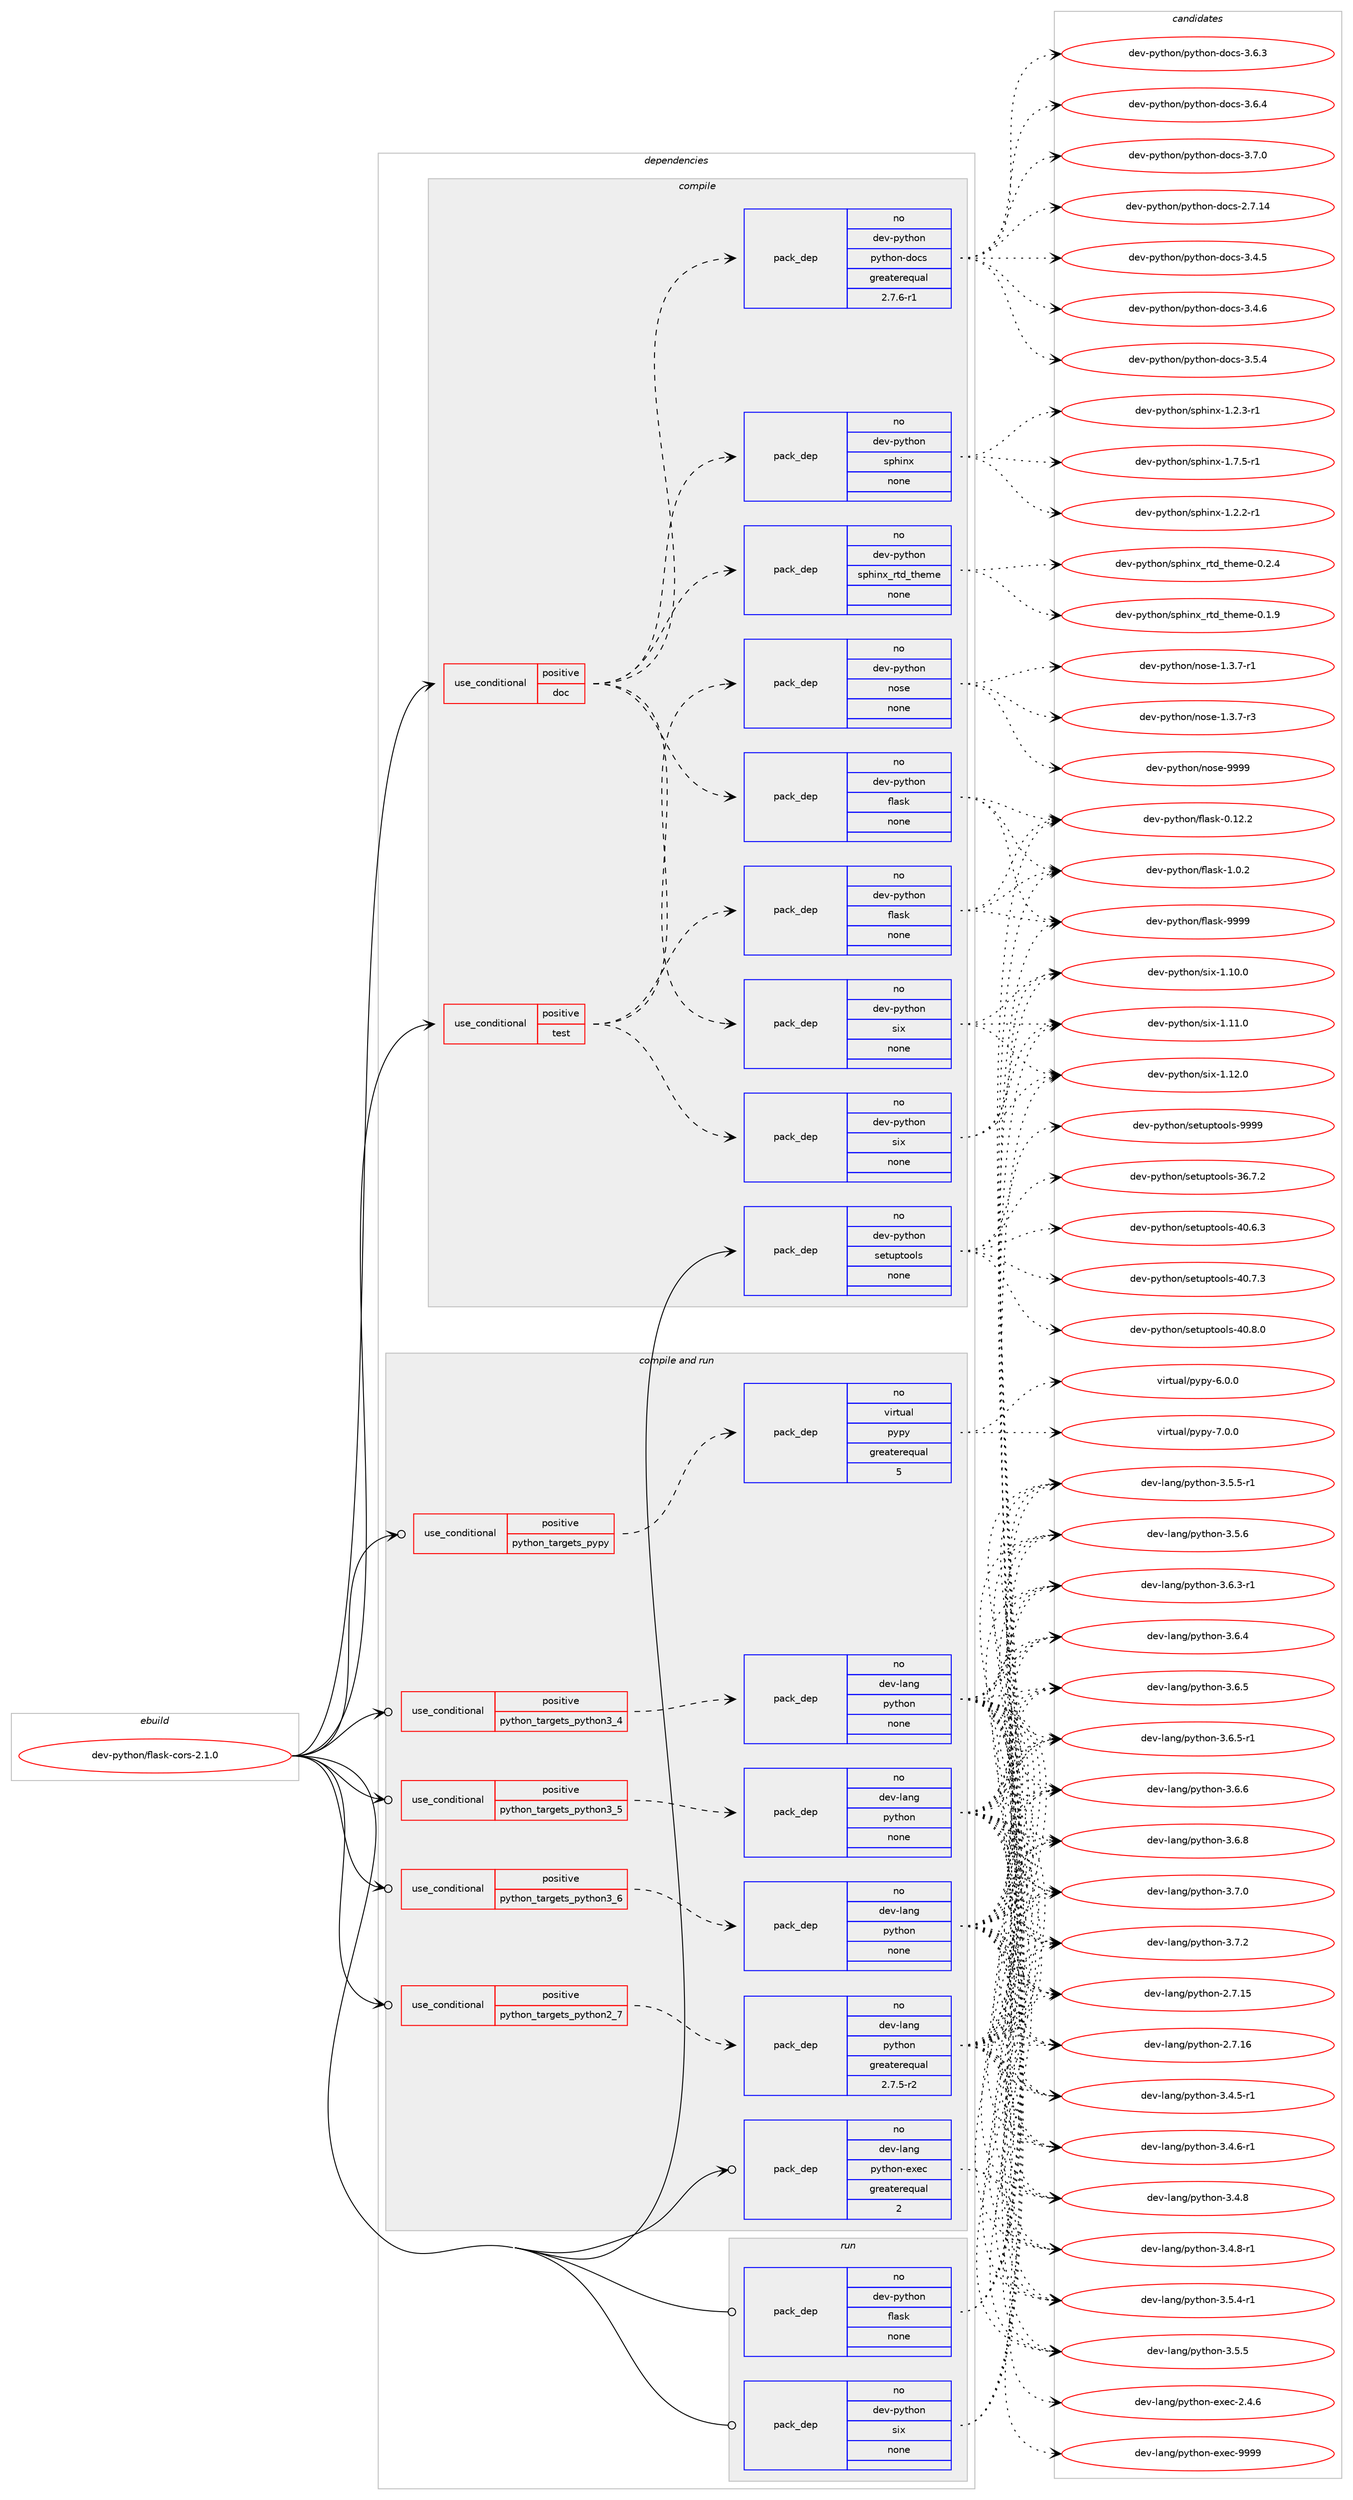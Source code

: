 digraph prolog {

# *************
# Graph options
# *************

newrank=true;
concentrate=true;
compound=true;
graph [rankdir=LR,fontname=Helvetica,fontsize=10,ranksep=1.5];#, ranksep=2.5, nodesep=0.2];
edge  [arrowhead=vee];
node  [fontname=Helvetica,fontsize=10];

# **********
# The ebuild
# **********

subgraph cluster_leftcol {
color=gray;
rank=same;
label=<<i>ebuild</i>>;
id [label="dev-python/flask-cors-2.1.0", color=red, width=4, href="../dev-python/flask-cors-2.1.0.svg"];
}

# ****************
# The dependencies
# ****************

subgraph cluster_midcol {
color=gray;
label=<<i>dependencies</i>>;
subgraph cluster_compile {
fillcolor="#eeeeee";
style=filled;
label=<<i>compile</i>>;
subgraph cond374366 {
dependency1409425 [label=<<TABLE BORDER="0" CELLBORDER="1" CELLSPACING="0" CELLPADDING="4"><TR><TD ROWSPAN="3" CELLPADDING="10">use_conditional</TD></TR><TR><TD>positive</TD></TR><TR><TD>doc</TD></TR></TABLE>>, shape=none, color=red];
subgraph pack1011800 {
dependency1409426 [label=<<TABLE BORDER="0" CELLBORDER="1" CELLSPACING="0" CELLPADDING="4" WIDTH="220"><TR><TD ROWSPAN="6" CELLPADDING="30">pack_dep</TD></TR><TR><TD WIDTH="110">no</TD></TR><TR><TD>dev-python</TD></TR><TR><TD>flask</TD></TR><TR><TD>none</TD></TR><TR><TD></TD></TR></TABLE>>, shape=none, color=blue];
}
dependency1409425:e -> dependency1409426:w [weight=20,style="dashed",arrowhead="vee"];
subgraph pack1011801 {
dependency1409427 [label=<<TABLE BORDER="0" CELLBORDER="1" CELLSPACING="0" CELLPADDING="4" WIDTH="220"><TR><TD ROWSPAN="6" CELLPADDING="30">pack_dep</TD></TR><TR><TD WIDTH="110">no</TD></TR><TR><TD>dev-python</TD></TR><TR><TD>six</TD></TR><TR><TD>none</TD></TR><TR><TD></TD></TR></TABLE>>, shape=none, color=blue];
}
dependency1409425:e -> dependency1409427:w [weight=20,style="dashed",arrowhead="vee"];
subgraph pack1011802 {
dependency1409428 [label=<<TABLE BORDER="0" CELLBORDER="1" CELLSPACING="0" CELLPADDING="4" WIDTH="220"><TR><TD ROWSPAN="6" CELLPADDING="30">pack_dep</TD></TR><TR><TD WIDTH="110">no</TD></TR><TR><TD>dev-python</TD></TR><TR><TD>sphinx</TD></TR><TR><TD>none</TD></TR><TR><TD></TD></TR></TABLE>>, shape=none, color=blue];
}
dependency1409425:e -> dependency1409428:w [weight=20,style="dashed",arrowhead="vee"];
subgraph pack1011803 {
dependency1409429 [label=<<TABLE BORDER="0" CELLBORDER="1" CELLSPACING="0" CELLPADDING="4" WIDTH="220"><TR><TD ROWSPAN="6" CELLPADDING="30">pack_dep</TD></TR><TR><TD WIDTH="110">no</TD></TR><TR><TD>dev-python</TD></TR><TR><TD>python-docs</TD></TR><TR><TD>greaterequal</TD></TR><TR><TD>2.7.6-r1</TD></TR></TABLE>>, shape=none, color=blue];
}
dependency1409425:e -> dependency1409429:w [weight=20,style="dashed",arrowhead="vee"];
subgraph pack1011804 {
dependency1409430 [label=<<TABLE BORDER="0" CELLBORDER="1" CELLSPACING="0" CELLPADDING="4" WIDTH="220"><TR><TD ROWSPAN="6" CELLPADDING="30">pack_dep</TD></TR><TR><TD WIDTH="110">no</TD></TR><TR><TD>dev-python</TD></TR><TR><TD>sphinx_rtd_theme</TD></TR><TR><TD>none</TD></TR><TR><TD></TD></TR></TABLE>>, shape=none, color=blue];
}
dependency1409425:e -> dependency1409430:w [weight=20,style="dashed",arrowhead="vee"];
}
id:e -> dependency1409425:w [weight=20,style="solid",arrowhead="vee"];
subgraph cond374367 {
dependency1409431 [label=<<TABLE BORDER="0" CELLBORDER="1" CELLSPACING="0" CELLPADDING="4"><TR><TD ROWSPAN="3" CELLPADDING="10">use_conditional</TD></TR><TR><TD>positive</TD></TR><TR><TD>test</TD></TR></TABLE>>, shape=none, color=red];
subgraph pack1011805 {
dependency1409432 [label=<<TABLE BORDER="0" CELLBORDER="1" CELLSPACING="0" CELLPADDING="4" WIDTH="220"><TR><TD ROWSPAN="6" CELLPADDING="30">pack_dep</TD></TR><TR><TD WIDTH="110">no</TD></TR><TR><TD>dev-python</TD></TR><TR><TD>flask</TD></TR><TR><TD>none</TD></TR><TR><TD></TD></TR></TABLE>>, shape=none, color=blue];
}
dependency1409431:e -> dependency1409432:w [weight=20,style="dashed",arrowhead="vee"];
subgraph pack1011806 {
dependency1409433 [label=<<TABLE BORDER="0" CELLBORDER="1" CELLSPACING="0" CELLPADDING="4" WIDTH="220"><TR><TD ROWSPAN="6" CELLPADDING="30">pack_dep</TD></TR><TR><TD WIDTH="110">no</TD></TR><TR><TD>dev-python</TD></TR><TR><TD>six</TD></TR><TR><TD>none</TD></TR><TR><TD></TD></TR></TABLE>>, shape=none, color=blue];
}
dependency1409431:e -> dependency1409433:w [weight=20,style="dashed",arrowhead="vee"];
subgraph pack1011807 {
dependency1409434 [label=<<TABLE BORDER="0" CELLBORDER="1" CELLSPACING="0" CELLPADDING="4" WIDTH="220"><TR><TD ROWSPAN="6" CELLPADDING="30">pack_dep</TD></TR><TR><TD WIDTH="110">no</TD></TR><TR><TD>dev-python</TD></TR><TR><TD>nose</TD></TR><TR><TD>none</TD></TR><TR><TD></TD></TR></TABLE>>, shape=none, color=blue];
}
dependency1409431:e -> dependency1409434:w [weight=20,style="dashed",arrowhead="vee"];
}
id:e -> dependency1409431:w [weight=20,style="solid",arrowhead="vee"];
subgraph pack1011808 {
dependency1409435 [label=<<TABLE BORDER="0" CELLBORDER="1" CELLSPACING="0" CELLPADDING="4" WIDTH="220"><TR><TD ROWSPAN="6" CELLPADDING="30">pack_dep</TD></TR><TR><TD WIDTH="110">no</TD></TR><TR><TD>dev-python</TD></TR><TR><TD>setuptools</TD></TR><TR><TD>none</TD></TR><TR><TD></TD></TR></TABLE>>, shape=none, color=blue];
}
id:e -> dependency1409435:w [weight=20,style="solid",arrowhead="vee"];
}
subgraph cluster_compileandrun {
fillcolor="#eeeeee";
style=filled;
label=<<i>compile and run</i>>;
subgraph cond374368 {
dependency1409436 [label=<<TABLE BORDER="0" CELLBORDER="1" CELLSPACING="0" CELLPADDING="4"><TR><TD ROWSPAN="3" CELLPADDING="10">use_conditional</TD></TR><TR><TD>positive</TD></TR><TR><TD>python_targets_pypy</TD></TR></TABLE>>, shape=none, color=red];
subgraph pack1011809 {
dependency1409437 [label=<<TABLE BORDER="0" CELLBORDER="1" CELLSPACING="0" CELLPADDING="4" WIDTH="220"><TR><TD ROWSPAN="6" CELLPADDING="30">pack_dep</TD></TR><TR><TD WIDTH="110">no</TD></TR><TR><TD>virtual</TD></TR><TR><TD>pypy</TD></TR><TR><TD>greaterequal</TD></TR><TR><TD>5</TD></TR></TABLE>>, shape=none, color=blue];
}
dependency1409436:e -> dependency1409437:w [weight=20,style="dashed",arrowhead="vee"];
}
id:e -> dependency1409436:w [weight=20,style="solid",arrowhead="odotvee"];
subgraph cond374369 {
dependency1409438 [label=<<TABLE BORDER="0" CELLBORDER="1" CELLSPACING="0" CELLPADDING="4"><TR><TD ROWSPAN="3" CELLPADDING="10">use_conditional</TD></TR><TR><TD>positive</TD></TR><TR><TD>python_targets_python2_7</TD></TR></TABLE>>, shape=none, color=red];
subgraph pack1011810 {
dependency1409439 [label=<<TABLE BORDER="0" CELLBORDER="1" CELLSPACING="0" CELLPADDING="4" WIDTH="220"><TR><TD ROWSPAN="6" CELLPADDING="30">pack_dep</TD></TR><TR><TD WIDTH="110">no</TD></TR><TR><TD>dev-lang</TD></TR><TR><TD>python</TD></TR><TR><TD>greaterequal</TD></TR><TR><TD>2.7.5-r2</TD></TR></TABLE>>, shape=none, color=blue];
}
dependency1409438:e -> dependency1409439:w [weight=20,style="dashed",arrowhead="vee"];
}
id:e -> dependency1409438:w [weight=20,style="solid",arrowhead="odotvee"];
subgraph cond374370 {
dependency1409440 [label=<<TABLE BORDER="0" CELLBORDER="1" CELLSPACING="0" CELLPADDING="4"><TR><TD ROWSPAN="3" CELLPADDING="10">use_conditional</TD></TR><TR><TD>positive</TD></TR><TR><TD>python_targets_python3_4</TD></TR></TABLE>>, shape=none, color=red];
subgraph pack1011811 {
dependency1409441 [label=<<TABLE BORDER="0" CELLBORDER="1" CELLSPACING="0" CELLPADDING="4" WIDTH="220"><TR><TD ROWSPAN="6" CELLPADDING="30">pack_dep</TD></TR><TR><TD WIDTH="110">no</TD></TR><TR><TD>dev-lang</TD></TR><TR><TD>python</TD></TR><TR><TD>none</TD></TR><TR><TD></TD></TR></TABLE>>, shape=none, color=blue];
}
dependency1409440:e -> dependency1409441:w [weight=20,style="dashed",arrowhead="vee"];
}
id:e -> dependency1409440:w [weight=20,style="solid",arrowhead="odotvee"];
subgraph cond374371 {
dependency1409442 [label=<<TABLE BORDER="0" CELLBORDER="1" CELLSPACING="0" CELLPADDING="4"><TR><TD ROWSPAN="3" CELLPADDING="10">use_conditional</TD></TR><TR><TD>positive</TD></TR><TR><TD>python_targets_python3_5</TD></TR></TABLE>>, shape=none, color=red];
subgraph pack1011812 {
dependency1409443 [label=<<TABLE BORDER="0" CELLBORDER="1" CELLSPACING="0" CELLPADDING="4" WIDTH="220"><TR><TD ROWSPAN="6" CELLPADDING="30">pack_dep</TD></TR><TR><TD WIDTH="110">no</TD></TR><TR><TD>dev-lang</TD></TR><TR><TD>python</TD></TR><TR><TD>none</TD></TR><TR><TD></TD></TR></TABLE>>, shape=none, color=blue];
}
dependency1409442:e -> dependency1409443:w [weight=20,style="dashed",arrowhead="vee"];
}
id:e -> dependency1409442:w [weight=20,style="solid",arrowhead="odotvee"];
subgraph cond374372 {
dependency1409444 [label=<<TABLE BORDER="0" CELLBORDER="1" CELLSPACING="0" CELLPADDING="4"><TR><TD ROWSPAN="3" CELLPADDING="10">use_conditional</TD></TR><TR><TD>positive</TD></TR><TR><TD>python_targets_python3_6</TD></TR></TABLE>>, shape=none, color=red];
subgraph pack1011813 {
dependency1409445 [label=<<TABLE BORDER="0" CELLBORDER="1" CELLSPACING="0" CELLPADDING="4" WIDTH="220"><TR><TD ROWSPAN="6" CELLPADDING="30">pack_dep</TD></TR><TR><TD WIDTH="110">no</TD></TR><TR><TD>dev-lang</TD></TR><TR><TD>python</TD></TR><TR><TD>none</TD></TR><TR><TD></TD></TR></TABLE>>, shape=none, color=blue];
}
dependency1409444:e -> dependency1409445:w [weight=20,style="dashed",arrowhead="vee"];
}
id:e -> dependency1409444:w [weight=20,style="solid",arrowhead="odotvee"];
subgraph pack1011814 {
dependency1409446 [label=<<TABLE BORDER="0" CELLBORDER="1" CELLSPACING="0" CELLPADDING="4" WIDTH="220"><TR><TD ROWSPAN="6" CELLPADDING="30">pack_dep</TD></TR><TR><TD WIDTH="110">no</TD></TR><TR><TD>dev-lang</TD></TR><TR><TD>python-exec</TD></TR><TR><TD>greaterequal</TD></TR><TR><TD>2</TD></TR></TABLE>>, shape=none, color=blue];
}
id:e -> dependency1409446:w [weight=20,style="solid",arrowhead="odotvee"];
}
subgraph cluster_run {
fillcolor="#eeeeee";
style=filled;
label=<<i>run</i>>;
subgraph pack1011815 {
dependency1409447 [label=<<TABLE BORDER="0" CELLBORDER="1" CELLSPACING="0" CELLPADDING="4" WIDTH="220"><TR><TD ROWSPAN="6" CELLPADDING="30">pack_dep</TD></TR><TR><TD WIDTH="110">no</TD></TR><TR><TD>dev-python</TD></TR><TR><TD>flask</TD></TR><TR><TD>none</TD></TR><TR><TD></TD></TR></TABLE>>, shape=none, color=blue];
}
id:e -> dependency1409447:w [weight=20,style="solid",arrowhead="odot"];
subgraph pack1011816 {
dependency1409448 [label=<<TABLE BORDER="0" CELLBORDER="1" CELLSPACING="0" CELLPADDING="4" WIDTH="220"><TR><TD ROWSPAN="6" CELLPADDING="30">pack_dep</TD></TR><TR><TD WIDTH="110">no</TD></TR><TR><TD>dev-python</TD></TR><TR><TD>six</TD></TR><TR><TD>none</TD></TR><TR><TD></TD></TR></TABLE>>, shape=none, color=blue];
}
id:e -> dependency1409448:w [weight=20,style="solid",arrowhead="odot"];
}
}

# **************
# The candidates
# **************

subgraph cluster_choices {
rank=same;
color=gray;
label=<<i>candidates</i>>;

subgraph choice1011800 {
color=black;
nodesep=1;
choice10010111845112121116104111110471021089711510745484649504650 [label="dev-python/flask-0.12.2", color=red, width=4,href="../dev-python/flask-0.12.2.svg"];
choice100101118451121211161041111104710210897115107454946484650 [label="dev-python/flask-1.0.2", color=red, width=4,href="../dev-python/flask-1.0.2.svg"];
choice1001011184511212111610411111047102108971151074557575757 [label="dev-python/flask-9999", color=red, width=4,href="../dev-python/flask-9999.svg"];
dependency1409426:e -> choice10010111845112121116104111110471021089711510745484649504650:w [style=dotted,weight="100"];
dependency1409426:e -> choice100101118451121211161041111104710210897115107454946484650:w [style=dotted,weight="100"];
dependency1409426:e -> choice1001011184511212111610411111047102108971151074557575757:w [style=dotted,weight="100"];
}
subgraph choice1011801 {
color=black;
nodesep=1;
choice100101118451121211161041111104711510512045494649484648 [label="dev-python/six-1.10.0", color=red, width=4,href="../dev-python/six-1.10.0.svg"];
choice100101118451121211161041111104711510512045494649494648 [label="dev-python/six-1.11.0", color=red, width=4,href="../dev-python/six-1.11.0.svg"];
choice100101118451121211161041111104711510512045494649504648 [label="dev-python/six-1.12.0", color=red, width=4,href="../dev-python/six-1.12.0.svg"];
dependency1409427:e -> choice100101118451121211161041111104711510512045494649484648:w [style=dotted,weight="100"];
dependency1409427:e -> choice100101118451121211161041111104711510512045494649494648:w [style=dotted,weight="100"];
dependency1409427:e -> choice100101118451121211161041111104711510512045494649504648:w [style=dotted,weight="100"];
}
subgraph choice1011802 {
color=black;
nodesep=1;
choice10010111845112121116104111110471151121041051101204549465046504511449 [label="dev-python/sphinx-1.2.2-r1", color=red, width=4,href="../dev-python/sphinx-1.2.2-r1.svg"];
choice10010111845112121116104111110471151121041051101204549465046514511449 [label="dev-python/sphinx-1.2.3-r1", color=red, width=4,href="../dev-python/sphinx-1.2.3-r1.svg"];
choice10010111845112121116104111110471151121041051101204549465546534511449 [label="dev-python/sphinx-1.7.5-r1", color=red, width=4,href="../dev-python/sphinx-1.7.5-r1.svg"];
dependency1409428:e -> choice10010111845112121116104111110471151121041051101204549465046504511449:w [style=dotted,weight="100"];
dependency1409428:e -> choice10010111845112121116104111110471151121041051101204549465046514511449:w [style=dotted,weight="100"];
dependency1409428:e -> choice10010111845112121116104111110471151121041051101204549465546534511449:w [style=dotted,weight="100"];
}
subgraph choice1011803 {
color=black;
nodesep=1;
choice1001011184511212111610411111047112121116104111110451001119911545504655464952 [label="dev-python/python-docs-2.7.14", color=red, width=4,href="../dev-python/python-docs-2.7.14.svg"];
choice10010111845112121116104111110471121211161041111104510011199115455146524653 [label="dev-python/python-docs-3.4.5", color=red, width=4,href="../dev-python/python-docs-3.4.5.svg"];
choice10010111845112121116104111110471121211161041111104510011199115455146524654 [label="dev-python/python-docs-3.4.6", color=red, width=4,href="../dev-python/python-docs-3.4.6.svg"];
choice10010111845112121116104111110471121211161041111104510011199115455146534652 [label="dev-python/python-docs-3.5.4", color=red, width=4,href="../dev-python/python-docs-3.5.4.svg"];
choice10010111845112121116104111110471121211161041111104510011199115455146544651 [label="dev-python/python-docs-3.6.3", color=red, width=4,href="../dev-python/python-docs-3.6.3.svg"];
choice10010111845112121116104111110471121211161041111104510011199115455146544652 [label="dev-python/python-docs-3.6.4", color=red, width=4,href="../dev-python/python-docs-3.6.4.svg"];
choice10010111845112121116104111110471121211161041111104510011199115455146554648 [label="dev-python/python-docs-3.7.0", color=red, width=4,href="../dev-python/python-docs-3.7.0.svg"];
dependency1409429:e -> choice1001011184511212111610411111047112121116104111110451001119911545504655464952:w [style=dotted,weight="100"];
dependency1409429:e -> choice10010111845112121116104111110471121211161041111104510011199115455146524653:w [style=dotted,weight="100"];
dependency1409429:e -> choice10010111845112121116104111110471121211161041111104510011199115455146524654:w [style=dotted,weight="100"];
dependency1409429:e -> choice10010111845112121116104111110471121211161041111104510011199115455146534652:w [style=dotted,weight="100"];
dependency1409429:e -> choice10010111845112121116104111110471121211161041111104510011199115455146544651:w [style=dotted,weight="100"];
dependency1409429:e -> choice10010111845112121116104111110471121211161041111104510011199115455146544652:w [style=dotted,weight="100"];
dependency1409429:e -> choice10010111845112121116104111110471121211161041111104510011199115455146554648:w [style=dotted,weight="100"];
}
subgraph choice1011804 {
color=black;
nodesep=1;
choice10010111845112121116104111110471151121041051101209511411610095116104101109101454846494657 [label="dev-python/sphinx_rtd_theme-0.1.9", color=red, width=4,href="../dev-python/sphinx_rtd_theme-0.1.9.svg"];
choice10010111845112121116104111110471151121041051101209511411610095116104101109101454846504652 [label="dev-python/sphinx_rtd_theme-0.2.4", color=red, width=4,href="../dev-python/sphinx_rtd_theme-0.2.4.svg"];
dependency1409430:e -> choice10010111845112121116104111110471151121041051101209511411610095116104101109101454846494657:w [style=dotted,weight="100"];
dependency1409430:e -> choice10010111845112121116104111110471151121041051101209511411610095116104101109101454846504652:w [style=dotted,weight="100"];
}
subgraph choice1011805 {
color=black;
nodesep=1;
choice10010111845112121116104111110471021089711510745484649504650 [label="dev-python/flask-0.12.2", color=red, width=4,href="../dev-python/flask-0.12.2.svg"];
choice100101118451121211161041111104710210897115107454946484650 [label="dev-python/flask-1.0.2", color=red, width=4,href="../dev-python/flask-1.0.2.svg"];
choice1001011184511212111610411111047102108971151074557575757 [label="dev-python/flask-9999", color=red, width=4,href="../dev-python/flask-9999.svg"];
dependency1409432:e -> choice10010111845112121116104111110471021089711510745484649504650:w [style=dotted,weight="100"];
dependency1409432:e -> choice100101118451121211161041111104710210897115107454946484650:w [style=dotted,weight="100"];
dependency1409432:e -> choice1001011184511212111610411111047102108971151074557575757:w [style=dotted,weight="100"];
}
subgraph choice1011806 {
color=black;
nodesep=1;
choice100101118451121211161041111104711510512045494649484648 [label="dev-python/six-1.10.0", color=red, width=4,href="../dev-python/six-1.10.0.svg"];
choice100101118451121211161041111104711510512045494649494648 [label="dev-python/six-1.11.0", color=red, width=4,href="../dev-python/six-1.11.0.svg"];
choice100101118451121211161041111104711510512045494649504648 [label="dev-python/six-1.12.0", color=red, width=4,href="../dev-python/six-1.12.0.svg"];
dependency1409433:e -> choice100101118451121211161041111104711510512045494649484648:w [style=dotted,weight="100"];
dependency1409433:e -> choice100101118451121211161041111104711510512045494649494648:w [style=dotted,weight="100"];
dependency1409433:e -> choice100101118451121211161041111104711510512045494649504648:w [style=dotted,weight="100"];
}
subgraph choice1011807 {
color=black;
nodesep=1;
choice10010111845112121116104111110471101111151014549465146554511449 [label="dev-python/nose-1.3.7-r1", color=red, width=4,href="../dev-python/nose-1.3.7-r1.svg"];
choice10010111845112121116104111110471101111151014549465146554511451 [label="dev-python/nose-1.3.7-r3", color=red, width=4,href="../dev-python/nose-1.3.7-r3.svg"];
choice10010111845112121116104111110471101111151014557575757 [label="dev-python/nose-9999", color=red, width=4,href="../dev-python/nose-9999.svg"];
dependency1409434:e -> choice10010111845112121116104111110471101111151014549465146554511449:w [style=dotted,weight="100"];
dependency1409434:e -> choice10010111845112121116104111110471101111151014549465146554511451:w [style=dotted,weight="100"];
dependency1409434:e -> choice10010111845112121116104111110471101111151014557575757:w [style=dotted,weight="100"];
}
subgraph choice1011808 {
color=black;
nodesep=1;
choice100101118451121211161041111104711510111611711211611111110811545515446554650 [label="dev-python/setuptools-36.7.2", color=red, width=4,href="../dev-python/setuptools-36.7.2.svg"];
choice100101118451121211161041111104711510111611711211611111110811545524846544651 [label="dev-python/setuptools-40.6.3", color=red, width=4,href="../dev-python/setuptools-40.6.3.svg"];
choice100101118451121211161041111104711510111611711211611111110811545524846554651 [label="dev-python/setuptools-40.7.3", color=red, width=4,href="../dev-python/setuptools-40.7.3.svg"];
choice100101118451121211161041111104711510111611711211611111110811545524846564648 [label="dev-python/setuptools-40.8.0", color=red, width=4,href="../dev-python/setuptools-40.8.0.svg"];
choice10010111845112121116104111110471151011161171121161111111081154557575757 [label="dev-python/setuptools-9999", color=red, width=4,href="../dev-python/setuptools-9999.svg"];
dependency1409435:e -> choice100101118451121211161041111104711510111611711211611111110811545515446554650:w [style=dotted,weight="100"];
dependency1409435:e -> choice100101118451121211161041111104711510111611711211611111110811545524846544651:w [style=dotted,weight="100"];
dependency1409435:e -> choice100101118451121211161041111104711510111611711211611111110811545524846554651:w [style=dotted,weight="100"];
dependency1409435:e -> choice100101118451121211161041111104711510111611711211611111110811545524846564648:w [style=dotted,weight="100"];
dependency1409435:e -> choice10010111845112121116104111110471151011161171121161111111081154557575757:w [style=dotted,weight="100"];
}
subgraph choice1011809 {
color=black;
nodesep=1;
choice1181051141161179710847112121112121455446484648 [label="virtual/pypy-6.0.0", color=red, width=4,href="../virtual/pypy-6.0.0.svg"];
choice1181051141161179710847112121112121455546484648 [label="virtual/pypy-7.0.0", color=red, width=4,href="../virtual/pypy-7.0.0.svg"];
dependency1409437:e -> choice1181051141161179710847112121112121455446484648:w [style=dotted,weight="100"];
dependency1409437:e -> choice1181051141161179710847112121112121455546484648:w [style=dotted,weight="100"];
}
subgraph choice1011810 {
color=black;
nodesep=1;
choice10010111845108971101034711212111610411111045504655464953 [label="dev-lang/python-2.7.15", color=red, width=4,href="../dev-lang/python-2.7.15.svg"];
choice10010111845108971101034711212111610411111045504655464954 [label="dev-lang/python-2.7.16", color=red, width=4,href="../dev-lang/python-2.7.16.svg"];
choice1001011184510897110103471121211161041111104551465246534511449 [label="dev-lang/python-3.4.5-r1", color=red, width=4,href="../dev-lang/python-3.4.5-r1.svg"];
choice1001011184510897110103471121211161041111104551465246544511449 [label="dev-lang/python-3.4.6-r1", color=red, width=4,href="../dev-lang/python-3.4.6-r1.svg"];
choice100101118451089711010347112121116104111110455146524656 [label="dev-lang/python-3.4.8", color=red, width=4,href="../dev-lang/python-3.4.8.svg"];
choice1001011184510897110103471121211161041111104551465246564511449 [label="dev-lang/python-3.4.8-r1", color=red, width=4,href="../dev-lang/python-3.4.8-r1.svg"];
choice1001011184510897110103471121211161041111104551465346524511449 [label="dev-lang/python-3.5.4-r1", color=red, width=4,href="../dev-lang/python-3.5.4-r1.svg"];
choice100101118451089711010347112121116104111110455146534653 [label="dev-lang/python-3.5.5", color=red, width=4,href="../dev-lang/python-3.5.5.svg"];
choice1001011184510897110103471121211161041111104551465346534511449 [label="dev-lang/python-3.5.5-r1", color=red, width=4,href="../dev-lang/python-3.5.5-r1.svg"];
choice100101118451089711010347112121116104111110455146534654 [label="dev-lang/python-3.5.6", color=red, width=4,href="../dev-lang/python-3.5.6.svg"];
choice1001011184510897110103471121211161041111104551465446514511449 [label="dev-lang/python-3.6.3-r1", color=red, width=4,href="../dev-lang/python-3.6.3-r1.svg"];
choice100101118451089711010347112121116104111110455146544652 [label="dev-lang/python-3.6.4", color=red, width=4,href="../dev-lang/python-3.6.4.svg"];
choice100101118451089711010347112121116104111110455146544653 [label="dev-lang/python-3.6.5", color=red, width=4,href="../dev-lang/python-3.6.5.svg"];
choice1001011184510897110103471121211161041111104551465446534511449 [label="dev-lang/python-3.6.5-r1", color=red, width=4,href="../dev-lang/python-3.6.5-r1.svg"];
choice100101118451089711010347112121116104111110455146544654 [label="dev-lang/python-3.6.6", color=red, width=4,href="../dev-lang/python-3.6.6.svg"];
choice100101118451089711010347112121116104111110455146544656 [label="dev-lang/python-3.6.8", color=red, width=4,href="../dev-lang/python-3.6.8.svg"];
choice100101118451089711010347112121116104111110455146554648 [label="dev-lang/python-3.7.0", color=red, width=4,href="../dev-lang/python-3.7.0.svg"];
choice100101118451089711010347112121116104111110455146554650 [label="dev-lang/python-3.7.2", color=red, width=4,href="../dev-lang/python-3.7.2.svg"];
dependency1409439:e -> choice10010111845108971101034711212111610411111045504655464953:w [style=dotted,weight="100"];
dependency1409439:e -> choice10010111845108971101034711212111610411111045504655464954:w [style=dotted,weight="100"];
dependency1409439:e -> choice1001011184510897110103471121211161041111104551465246534511449:w [style=dotted,weight="100"];
dependency1409439:e -> choice1001011184510897110103471121211161041111104551465246544511449:w [style=dotted,weight="100"];
dependency1409439:e -> choice100101118451089711010347112121116104111110455146524656:w [style=dotted,weight="100"];
dependency1409439:e -> choice1001011184510897110103471121211161041111104551465246564511449:w [style=dotted,weight="100"];
dependency1409439:e -> choice1001011184510897110103471121211161041111104551465346524511449:w [style=dotted,weight="100"];
dependency1409439:e -> choice100101118451089711010347112121116104111110455146534653:w [style=dotted,weight="100"];
dependency1409439:e -> choice1001011184510897110103471121211161041111104551465346534511449:w [style=dotted,weight="100"];
dependency1409439:e -> choice100101118451089711010347112121116104111110455146534654:w [style=dotted,weight="100"];
dependency1409439:e -> choice1001011184510897110103471121211161041111104551465446514511449:w [style=dotted,weight="100"];
dependency1409439:e -> choice100101118451089711010347112121116104111110455146544652:w [style=dotted,weight="100"];
dependency1409439:e -> choice100101118451089711010347112121116104111110455146544653:w [style=dotted,weight="100"];
dependency1409439:e -> choice1001011184510897110103471121211161041111104551465446534511449:w [style=dotted,weight="100"];
dependency1409439:e -> choice100101118451089711010347112121116104111110455146544654:w [style=dotted,weight="100"];
dependency1409439:e -> choice100101118451089711010347112121116104111110455146544656:w [style=dotted,weight="100"];
dependency1409439:e -> choice100101118451089711010347112121116104111110455146554648:w [style=dotted,weight="100"];
dependency1409439:e -> choice100101118451089711010347112121116104111110455146554650:w [style=dotted,weight="100"];
}
subgraph choice1011811 {
color=black;
nodesep=1;
choice10010111845108971101034711212111610411111045504655464953 [label="dev-lang/python-2.7.15", color=red, width=4,href="../dev-lang/python-2.7.15.svg"];
choice10010111845108971101034711212111610411111045504655464954 [label="dev-lang/python-2.7.16", color=red, width=4,href="../dev-lang/python-2.7.16.svg"];
choice1001011184510897110103471121211161041111104551465246534511449 [label="dev-lang/python-3.4.5-r1", color=red, width=4,href="../dev-lang/python-3.4.5-r1.svg"];
choice1001011184510897110103471121211161041111104551465246544511449 [label="dev-lang/python-3.4.6-r1", color=red, width=4,href="../dev-lang/python-3.4.6-r1.svg"];
choice100101118451089711010347112121116104111110455146524656 [label="dev-lang/python-3.4.8", color=red, width=4,href="../dev-lang/python-3.4.8.svg"];
choice1001011184510897110103471121211161041111104551465246564511449 [label="dev-lang/python-3.4.8-r1", color=red, width=4,href="../dev-lang/python-3.4.8-r1.svg"];
choice1001011184510897110103471121211161041111104551465346524511449 [label="dev-lang/python-3.5.4-r1", color=red, width=4,href="../dev-lang/python-3.5.4-r1.svg"];
choice100101118451089711010347112121116104111110455146534653 [label="dev-lang/python-3.5.5", color=red, width=4,href="../dev-lang/python-3.5.5.svg"];
choice1001011184510897110103471121211161041111104551465346534511449 [label="dev-lang/python-3.5.5-r1", color=red, width=4,href="../dev-lang/python-3.5.5-r1.svg"];
choice100101118451089711010347112121116104111110455146534654 [label="dev-lang/python-3.5.6", color=red, width=4,href="../dev-lang/python-3.5.6.svg"];
choice1001011184510897110103471121211161041111104551465446514511449 [label="dev-lang/python-3.6.3-r1", color=red, width=4,href="../dev-lang/python-3.6.3-r1.svg"];
choice100101118451089711010347112121116104111110455146544652 [label="dev-lang/python-3.6.4", color=red, width=4,href="../dev-lang/python-3.6.4.svg"];
choice100101118451089711010347112121116104111110455146544653 [label="dev-lang/python-3.6.5", color=red, width=4,href="../dev-lang/python-3.6.5.svg"];
choice1001011184510897110103471121211161041111104551465446534511449 [label="dev-lang/python-3.6.5-r1", color=red, width=4,href="../dev-lang/python-3.6.5-r1.svg"];
choice100101118451089711010347112121116104111110455146544654 [label="dev-lang/python-3.6.6", color=red, width=4,href="../dev-lang/python-3.6.6.svg"];
choice100101118451089711010347112121116104111110455146544656 [label="dev-lang/python-3.6.8", color=red, width=4,href="../dev-lang/python-3.6.8.svg"];
choice100101118451089711010347112121116104111110455146554648 [label="dev-lang/python-3.7.0", color=red, width=4,href="../dev-lang/python-3.7.0.svg"];
choice100101118451089711010347112121116104111110455146554650 [label="dev-lang/python-3.7.2", color=red, width=4,href="../dev-lang/python-3.7.2.svg"];
dependency1409441:e -> choice10010111845108971101034711212111610411111045504655464953:w [style=dotted,weight="100"];
dependency1409441:e -> choice10010111845108971101034711212111610411111045504655464954:w [style=dotted,weight="100"];
dependency1409441:e -> choice1001011184510897110103471121211161041111104551465246534511449:w [style=dotted,weight="100"];
dependency1409441:e -> choice1001011184510897110103471121211161041111104551465246544511449:w [style=dotted,weight="100"];
dependency1409441:e -> choice100101118451089711010347112121116104111110455146524656:w [style=dotted,weight="100"];
dependency1409441:e -> choice1001011184510897110103471121211161041111104551465246564511449:w [style=dotted,weight="100"];
dependency1409441:e -> choice1001011184510897110103471121211161041111104551465346524511449:w [style=dotted,weight="100"];
dependency1409441:e -> choice100101118451089711010347112121116104111110455146534653:w [style=dotted,weight="100"];
dependency1409441:e -> choice1001011184510897110103471121211161041111104551465346534511449:w [style=dotted,weight="100"];
dependency1409441:e -> choice100101118451089711010347112121116104111110455146534654:w [style=dotted,weight="100"];
dependency1409441:e -> choice1001011184510897110103471121211161041111104551465446514511449:w [style=dotted,weight="100"];
dependency1409441:e -> choice100101118451089711010347112121116104111110455146544652:w [style=dotted,weight="100"];
dependency1409441:e -> choice100101118451089711010347112121116104111110455146544653:w [style=dotted,weight="100"];
dependency1409441:e -> choice1001011184510897110103471121211161041111104551465446534511449:w [style=dotted,weight="100"];
dependency1409441:e -> choice100101118451089711010347112121116104111110455146544654:w [style=dotted,weight="100"];
dependency1409441:e -> choice100101118451089711010347112121116104111110455146544656:w [style=dotted,weight="100"];
dependency1409441:e -> choice100101118451089711010347112121116104111110455146554648:w [style=dotted,weight="100"];
dependency1409441:e -> choice100101118451089711010347112121116104111110455146554650:w [style=dotted,weight="100"];
}
subgraph choice1011812 {
color=black;
nodesep=1;
choice10010111845108971101034711212111610411111045504655464953 [label="dev-lang/python-2.7.15", color=red, width=4,href="../dev-lang/python-2.7.15.svg"];
choice10010111845108971101034711212111610411111045504655464954 [label="dev-lang/python-2.7.16", color=red, width=4,href="../dev-lang/python-2.7.16.svg"];
choice1001011184510897110103471121211161041111104551465246534511449 [label="dev-lang/python-3.4.5-r1", color=red, width=4,href="../dev-lang/python-3.4.5-r1.svg"];
choice1001011184510897110103471121211161041111104551465246544511449 [label="dev-lang/python-3.4.6-r1", color=red, width=4,href="../dev-lang/python-3.4.6-r1.svg"];
choice100101118451089711010347112121116104111110455146524656 [label="dev-lang/python-3.4.8", color=red, width=4,href="../dev-lang/python-3.4.8.svg"];
choice1001011184510897110103471121211161041111104551465246564511449 [label="dev-lang/python-3.4.8-r1", color=red, width=4,href="../dev-lang/python-3.4.8-r1.svg"];
choice1001011184510897110103471121211161041111104551465346524511449 [label="dev-lang/python-3.5.4-r1", color=red, width=4,href="../dev-lang/python-3.5.4-r1.svg"];
choice100101118451089711010347112121116104111110455146534653 [label="dev-lang/python-3.5.5", color=red, width=4,href="../dev-lang/python-3.5.5.svg"];
choice1001011184510897110103471121211161041111104551465346534511449 [label="dev-lang/python-3.5.5-r1", color=red, width=4,href="../dev-lang/python-3.5.5-r1.svg"];
choice100101118451089711010347112121116104111110455146534654 [label="dev-lang/python-3.5.6", color=red, width=4,href="../dev-lang/python-3.5.6.svg"];
choice1001011184510897110103471121211161041111104551465446514511449 [label="dev-lang/python-3.6.3-r1", color=red, width=4,href="../dev-lang/python-3.6.3-r1.svg"];
choice100101118451089711010347112121116104111110455146544652 [label="dev-lang/python-3.6.4", color=red, width=4,href="../dev-lang/python-3.6.4.svg"];
choice100101118451089711010347112121116104111110455146544653 [label="dev-lang/python-3.6.5", color=red, width=4,href="../dev-lang/python-3.6.5.svg"];
choice1001011184510897110103471121211161041111104551465446534511449 [label="dev-lang/python-3.6.5-r1", color=red, width=4,href="../dev-lang/python-3.6.5-r1.svg"];
choice100101118451089711010347112121116104111110455146544654 [label="dev-lang/python-3.6.6", color=red, width=4,href="../dev-lang/python-3.6.6.svg"];
choice100101118451089711010347112121116104111110455146544656 [label="dev-lang/python-3.6.8", color=red, width=4,href="../dev-lang/python-3.6.8.svg"];
choice100101118451089711010347112121116104111110455146554648 [label="dev-lang/python-3.7.0", color=red, width=4,href="../dev-lang/python-3.7.0.svg"];
choice100101118451089711010347112121116104111110455146554650 [label="dev-lang/python-3.7.2", color=red, width=4,href="../dev-lang/python-3.7.2.svg"];
dependency1409443:e -> choice10010111845108971101034711212111610411111045504655464953:w [style=dotted,weight="100"];
dependency1409443:e -> choice10010111845108971101034711212111610411111045504655464954:w [style=dotted,weight="100"];
dependency1409443:e -> choice1001011184510897110103471121211161041111104551465246534511449:w [style=dotted,weight="100"];
dependency1409443:e -> choice1001011184510897110103471121211161041111104551465246544511449:w [style=dotted,weight="100"];
dependency1409443:e -> choice100101118451089711010347112121116104111110455146524656:w [style=dotted,weight="100"];
dependency1409443:e -> choice1001011184510897110103471121211161041111104551465246564511449:w [style=dotted,weight="100"];
dependency1409443:e -> choice1001011184510897110103471121211161041111104551465346524511449:w [style=dotted,weight="100"];
dependency1409443:e -> choice100101118451089711010347112121116104111110455146534653:w [style=dotted,weight="100"];
dependency1409443:e -> choice1001011184510897110103471121211161041111104551465346534511449:w [style=dotted,weight="100"];
dependency1409443:e -> choice100101118451089711010347112121116104111110455146534654:w [style=dotted,weight="100"];
dependency1409443:e -> choice1001011184510897110103471121211161041111104551465446514511449:w [style=dotted,weight="100"];
dependency1409443:e -> choice100101118451089711010347112121116104111110455146544652:w [style=dotted,weight="100"];
dependency1409443:e -> choice100101118451089711010347112121116104111110455146544653:w [style=dotted,weight="100"];
dependency1409443:e -> choice1001011184510897110103471121211161041111104551465446534511449:w [style=dotted,weight="100"];
dependency1409443:e -> choice100101118451089711010347112121116104111110455146544654:w [style=dotted,weight="100"];
dependency1409443:e -> choice100101118451089711010347112121116104111110455146544656:w [style=dotted,weight="100"];
dependency1409443:e -> choice100101118451089711010347112121116104111110455146554648:w [style=dotted,weight="100"];
dependency1409443:e -> choice100101118451089711010347112121116104111110455146554650:w [style=dotted,weight="100"];
}
subgraph choice1011813 {
color=black;
nodesep=1;
choice10010111845108971101034711212111610411111045504655464953 [label="dev-lang/python-2.7.15", color=red, width=4,href="../dev-lang/python-2.7.15.svg"];
choice10010111845108971101034711212111610411111045504655464954 [label="dev-lang/python-2.7.16", color=red, width=4,href="../dev-lang/python-2.7.16.svg"];
choice1001011184510897110103471121211161041111104551465246534511449 [label="dev-lang/python-3.4.5-r1", color=red, width=4,href="../dev-lang/python-3.4.5-r1.svg"];
choice1001011184510897110103471121211161041111104551465246544511449 [label="dev-lang/python-3.4.6-r1", color=red, width=4,href="../dev-lang/python-3.4.6-r1.svg"];
choice100101118451089711010347112121116104111110455146524656 [label="dev-lang/python-3.4.8", color=red, width=4,href="../dev-lang/python-3.4.8.svg"];
choice1001011184510897110103471121211161041111104551465246564511449 [label="dev-lang/python-3.4.8-r1", color=red, width=4,href="../dev-lang/python-3.4.8-r1.svg"];
choice1001011184510897110103471121211161041111104551465346524511449 [label="dev-lang/python-3.5.4-r1", color=red, width=4,href="../dev-lang/python-3.5.4-r1.svg"];
choice100101118451089711010347112121116104111110455146534653 [label="dev-lang/python-3.5.5", color=red, width=4,href="../dev-lang/python-3.5.5.svg"];
choice1001011184510897110103471121211161041111104551465346534511449 [label="dev-lang/python-3.5.5-r1", color=red, width=4,href="../dev-lang/python-3.5.5-r1.svg"];
choice100101118451089711010347112121116104111110455146534654 [label="dev-lang/python-3.5.6", color=red, width=4,href="../dev-lang/python-3.5.6.svg"];
choice1001011184510897110103471121211161041111104551465446514511449 [label="dev-lang/python-3.6.3-r1", color=red, width=4,href="../dev-lang/python-3.6.3-r1.svg"];
choice100101118451089711010347112121116104111110455146544652 [label="dev-lang/python-3.6.4", color=red, width=4,href="../dev-lang/python-3.6.4.svg"];
choice100101118451089711010347112121116104111110455146544653 [label="dev-lang/python-3.6.5", color=red, width=4,href="../dev-lang/python-3.6.5.svg"];
choice1001011184510897110103471121211161041111104551465446534511449 [label="dev-lang/python-3.6.5-r1", color=red, width=4,href="../dev-lang/python-3.6.5-r1.svg"];
choice100101118451089711010347112121116104111110455146544654 [label="dev-lang/python-3.6.6", color=red, width=4,href="../dev-lang/python-3.6.6.svg"];
choice100101118451089711010347112121116104111110455146544656 [label="dev-lang/python-3.6.8", color=red, width=4,href="../dev-lang/python-3.6.8.svg"];
choice100101118451089711010347112121116104111110455146554648 [label="dev-lang/python-3.7.0", color=red, width=4,href="../dev-lang/python-3.7.0.svg"];
choice100101118451089711010347112121116104111110455146554650 [label="dev-lang/python-3.7.2", color=red, width=4,href="../dev-lang/python-3.7.2.svg"];
dependency1409445:e -> choice10010111845108971101034711212111610411111045504655464953:w [style=dotted,weight="100"];
dependency1409445:e -> choice10010111845108971101034711212111610411111045504655464954:w [style=dotted,weight="100"];
dependency1409445:e -> choice1001011184510897110103471121211161041111104551465246534511449:w [style=dotted,weight="100"];
dependency1409445:e -> choice1001011184510897110103471121211161041111104551465246544511449:w [style=dotted,weight="100"];
dependency1409445:e -> choice100101118451089711010347112121116104111110455146524656:w [style=dotted,weight="100"];
dependency1409445:e -> choice1001011184510897110103471121211161041111104551465246564511449:w [style=dotted,weight="100"];
dependency1409445:e -> choice1001011184510897110103471121211161041111104551465346524511449:w [style=dotted,weight="100"];
dependency1409445:e -> choice100101118451089711010347112121116104111110455146534653:w [style=dotted,weight="100"];
dependency1409445:e -> choice1001011184510897110103471121211161041111104551465346534511449:w [style=dotted,weight="100"];
dependency1409445:e -> choice100101118451089711010347112121116104111110455146534654:w [style=dotted,weight="100"];
dependency1409445:e -> choice1001011184510897110103471121211161041111104551465446514511449:w [style=dotted,weight="100"];
dependency1409445:e -> choice100101118451089711010347112121116104111110455146544652:w [style=dotted,weight="100"];
dependency1409445:e -> choice100101118451089711010347112121116104111110455146544653:w [style=dotted,weight="100"];
dependency1409445:e -> choice1001011184510897110103471121211161041111104551465446534511449:w [style=dotted,weight="100"];
dependency1409445:e -> choice100101118451089711010347112121116104111110455146544654:w [style=dotted,weight="100"];
dependency1409445:e -> choice100101118451089711010347112121116104111110455146544656:w [style=dotted,weight="100"];
dependency1409445:e -> choice100101118451089711010347112121116104111110455146554648:w [style=dotted,weight="100"];
dependency1409445:e -> choice100101118451089711010347112121116104111110455146554650:w [style=dotted,weight="100"];
}
subgraph choice1011814 {
color=black;
nodesep=1;
choice1001011184510897110103471121211161041111104510112010199455046524654 [label="dev-lang/python-exec-2.4.6", color=red, width=4,href="../dev-lang/python-exec-2.4.6.svg"];
choice10010111845108971101034711212111610411111045101120101994557575757 [label="dev-lang/python-exec-9999", color=red, width=4,href="../dev-lang/python-exec-9999.svg"];
dependency1409446:e -> choice1001011184510897110103471121211161041111104510112010199455046524654:w [style=dotted,weight="100"];
dependency1409446:e -> choice10010111845108971101034711212111610411111045101120101994557575757:w [style=dotted,weight="100"];
}
subgraph choice1011815 {
color=black;
nodesep=1;
choice10010111845112121116104111110471021089711510745484649504650 [label="dev-python/flask-0.12.2", color=red, width=4,href="../dev-python/flask-0.12.2.svg"];
choice100101118451121211161041111104710210897115107454946484650 [label="dev-python/flask-1.0.2", color=red, width=4,href="../dev-python/flask-1.0.2.svg"];
choice1001011184511212111610411111047102108971151074557575757 [label="dev-python/flask-9999", color=red, width=4,href="../dev-python/flask-9999.svg"];
dependency1409447:e -> choice10010111845112121116104111110471021089711510745484649504650:w [style=dotted,weight="100"];
dependency1409447:e -> choice100101118451121211161041111104710210897115107454946484650:w [style=dotted,weight="100"];
dependency1409447:e -> choice1001011184511212111610411111047102108971151074557575757:w [style=dotted,weight="100"];
}
subgraph choice1011816 {
color=black;
nodesep=1;
choice100101118451121211161041111104711510512045494649484648 [label="dev-python/six-1.10.0", color=red, width=4,href="../dev-python/six-1.10.0.svg"];
choice100101118451121211161041111104711510512045494649494648 [label="dev-python/six-1.11.0", color=red, width=4,href="../dev-python/six-1.11.0.svg"];
choice100101118451121211161041111104711510512045494649504648 [label="dev-python/six-1.12.0", color=red, width=4,href="../dev-python/six-1.12.0.svg"];
dependency1409448:e -> choice100101118451121211161041111104711510512045494649484648:w [style=dotted,weight="100"];
dependency1409448:e -> choice100101118451121211161041111104711510512045494649494648:w [style=dotted,weight="100"];
dependency1409448:e -> choice100101118451121211161041111104711510512045494649504648:w [style=dotted,weight="100"];
}
}

}
